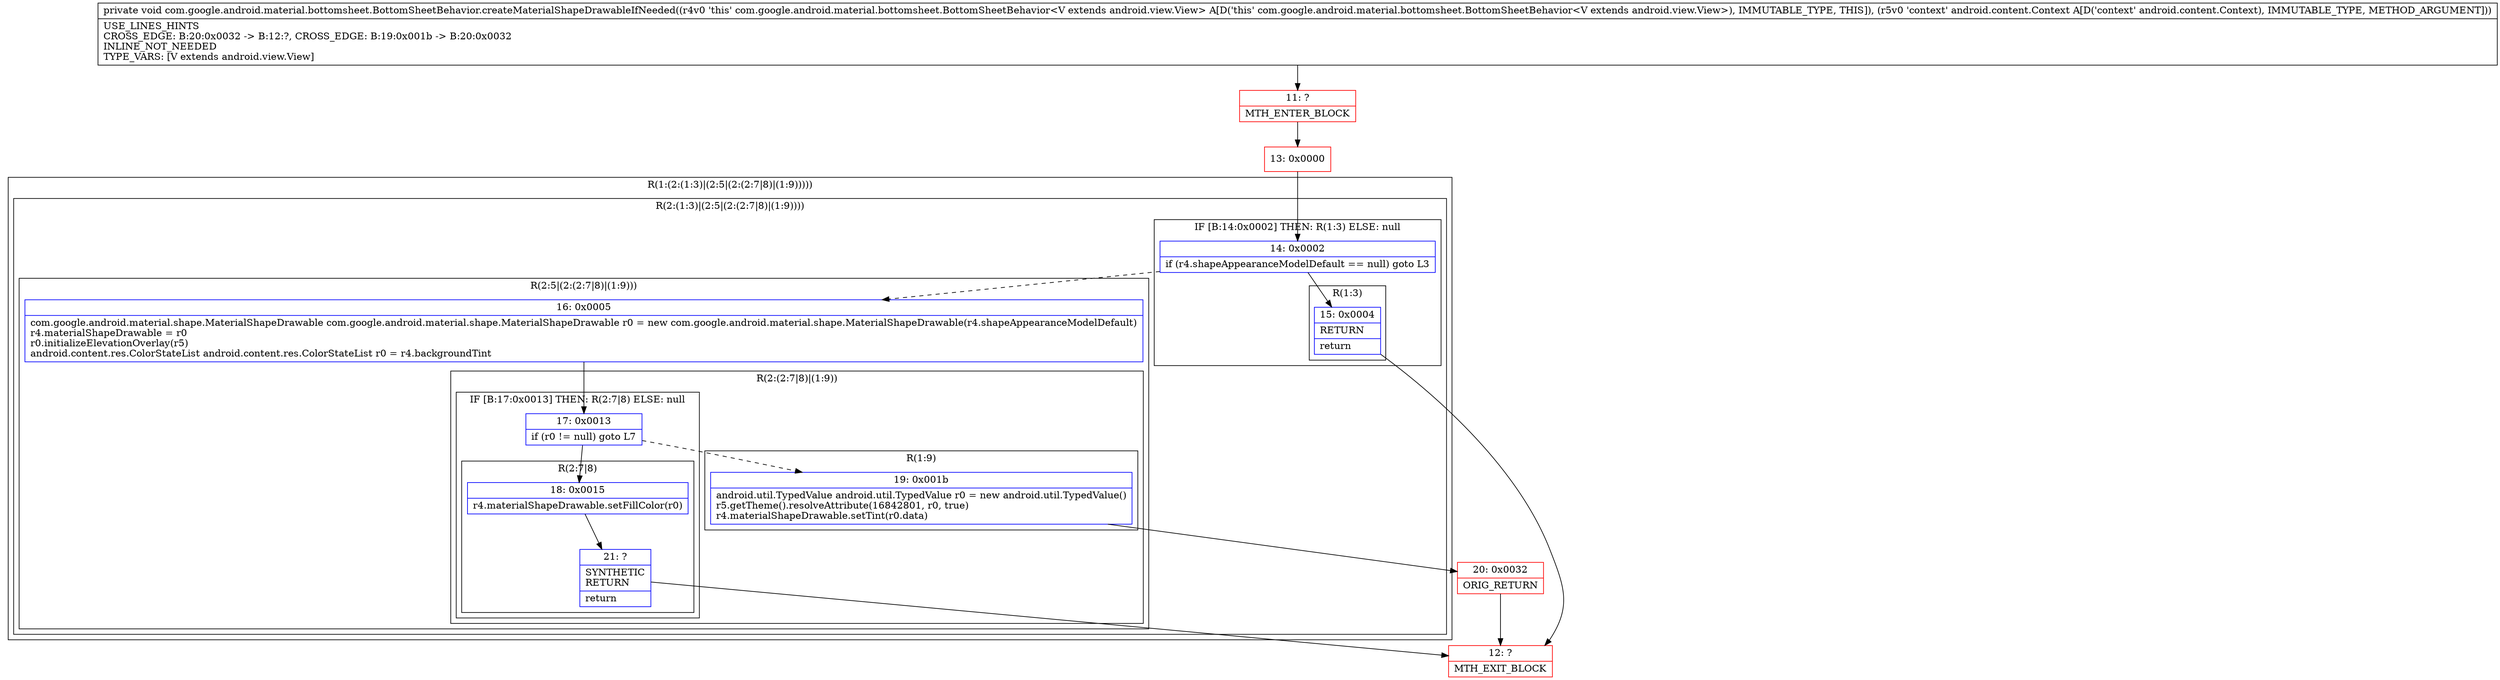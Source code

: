 digraph "CFG forcom.google.android.material.bottomsheet.BottomSheetBehavior.createMaterialShapeDrawableIfNeeded(Landroid\/content\/Context;)V" {
subgraph cluster_Region_754961052 {
label = "R(1:(2:(1:3)|(2:5|(2:(2:7|8)|(1:9)))))";
node [shape=record,color=blue];
subgraph cluster_Region_499080882 {
label = "R(2:(1:3)|(2:5|(2:(2:7|8)|(1:9))))";
node [shape=record,color=blue];
subgraph cluster_IfRegion_739663244 {
label = "IF [B:14:0x0002] THEN: R(1:3) ELSE: null";
node [shape=record,color=blue];
Node_14 [shape=record,label="{14\:\ 0x0002|if (r4.shapeAppearanceModelDefault == null) goto L3\l}"];
subgraph cluster_Region_750988195 {
label = "R(1:3)";
node [shape=record,color=blue];
Node_15 [shape=record,label="{15\:\ 0x0004|RETURN\l|return\l}"];
}
}
subgraph cluster_Region_1429869590 {
label = "R(2:5|(2:(2:7|8)|(1:9)))";
node [shape=record,color=blue];
Node_16 [shape=record,label="{16\:\ 0x0005|com.google.android.material.shape.MaterialShapeDrawable com.google.android.material.shape.MaterialShapeDrawable r0 = new com.google.android.material.shape.MaterialShapeDrawable(r4.shapeAppearanceModelDefault)\lr4.materialShapeDrawable = r0\lr0.initializeElevationOverlay(r5)\landroid.content.res.ColorStateList android.content.res.ColorStateList r0 = r4.backgroundTint\l}"];
subgraph cluster_Region_2117775245 {
label = "R(2:(2:7|8)|(1:9))";
node [shape=record,color=blue];
subgraph cluster_IfRegion_340313649 {
label = "IF [B:17:0x0013] THEN: R(2:7|8) ELSE: null";
node [shape=record,color=blue];
Node_17 [shape=record,label="{17\:\ 0x0013|if (r0 != null) goto L7\l}"];
subgraph cluster_Region_860216366 {
label = "R(2:7|8)";
node [shape=record,color=blue];
Node_18 [shape=record,label="{18\:\ 0x0015|r4.materialShapeDrawable.setFillColor(r0)\l}"];
Node_21 [shape=record,label="{21\:\ ?|SYNTHETIC\lRETURN\l|return\l}"];
}
}
subgraph cluster_Region_1554081128 {
label = "R(1:9)";
node [shape=record,color=blue];
Node_19 [shape=record,label="{19\:\ 0x001b|android.util.TypedValue android.util.TypedValue r0 = new android.util.TypedValue()\lr5.getTheme().resolveAttribute(16842801, r0, true)\lr4.materialShapeDrawable.setTint(r0.data)\l}"];
}
}
}
}
}
Node_11 [shape=record,color=red,label="{11\:\ ?|MTH_ENTER_BLOCK\l}"];
Node_13 [shape=record,color=red,label="{13\:\ 0x0000}"];
Node_12 [shape=record,color=red,label="{12\:\ ?|MTH_EXIT_BLOCK\l}"];
Node_20 [shape=record,color=red,label="{20\:\ 0x0032|ORIG_RETURN\l}"];
MethodNode[shape=record,label="{private void com.google.android.material.bottomsheet.BottomSheetBehavior.createMaterialShapeDrawableIfNeeded((r4v0 'this' com.google.android.material.bottomsheet.BottomSheetBehavior\<V extends android.view.View\> A[D('this' com.google.android.material.bottomsheet.BottomSheetBehavior\<V extends android.view.View\>), IMMUTABLE_TYPE, THIS]), (r5v0 'context' android.content.Context A[D('context' android.content.Context), IMMUTABLE_TYPE, METHOD_ARGUMENT]))  | USE_LINES_HINTS\lCROSS_EDGE: B:20:0x0032 \-\> B:12:?, CROSS_EDGE: B:19:0x001b \-\> B:20:0x0032\lINLINE_NOT_NEEDED\lTYPE_VARS: [V extends android.view.View]\l}"];
MethodNode -> Node_11;Node_14 -> Node_15;
Node_14 -> Node_16[style=dashed];
Node_15 -> Node_12;
Node_16 -> Node_17;
Node_17 -> Node_18;
Node_17 -> Node_19[style=dashed];
Node_18 -> Node_21;
Node_21 -> Node_12;
Node_19 -> Node_20;
Node_11 -> Node_13;
Node_13 -> Node_14;
Node_20 -> Node_12;
}

